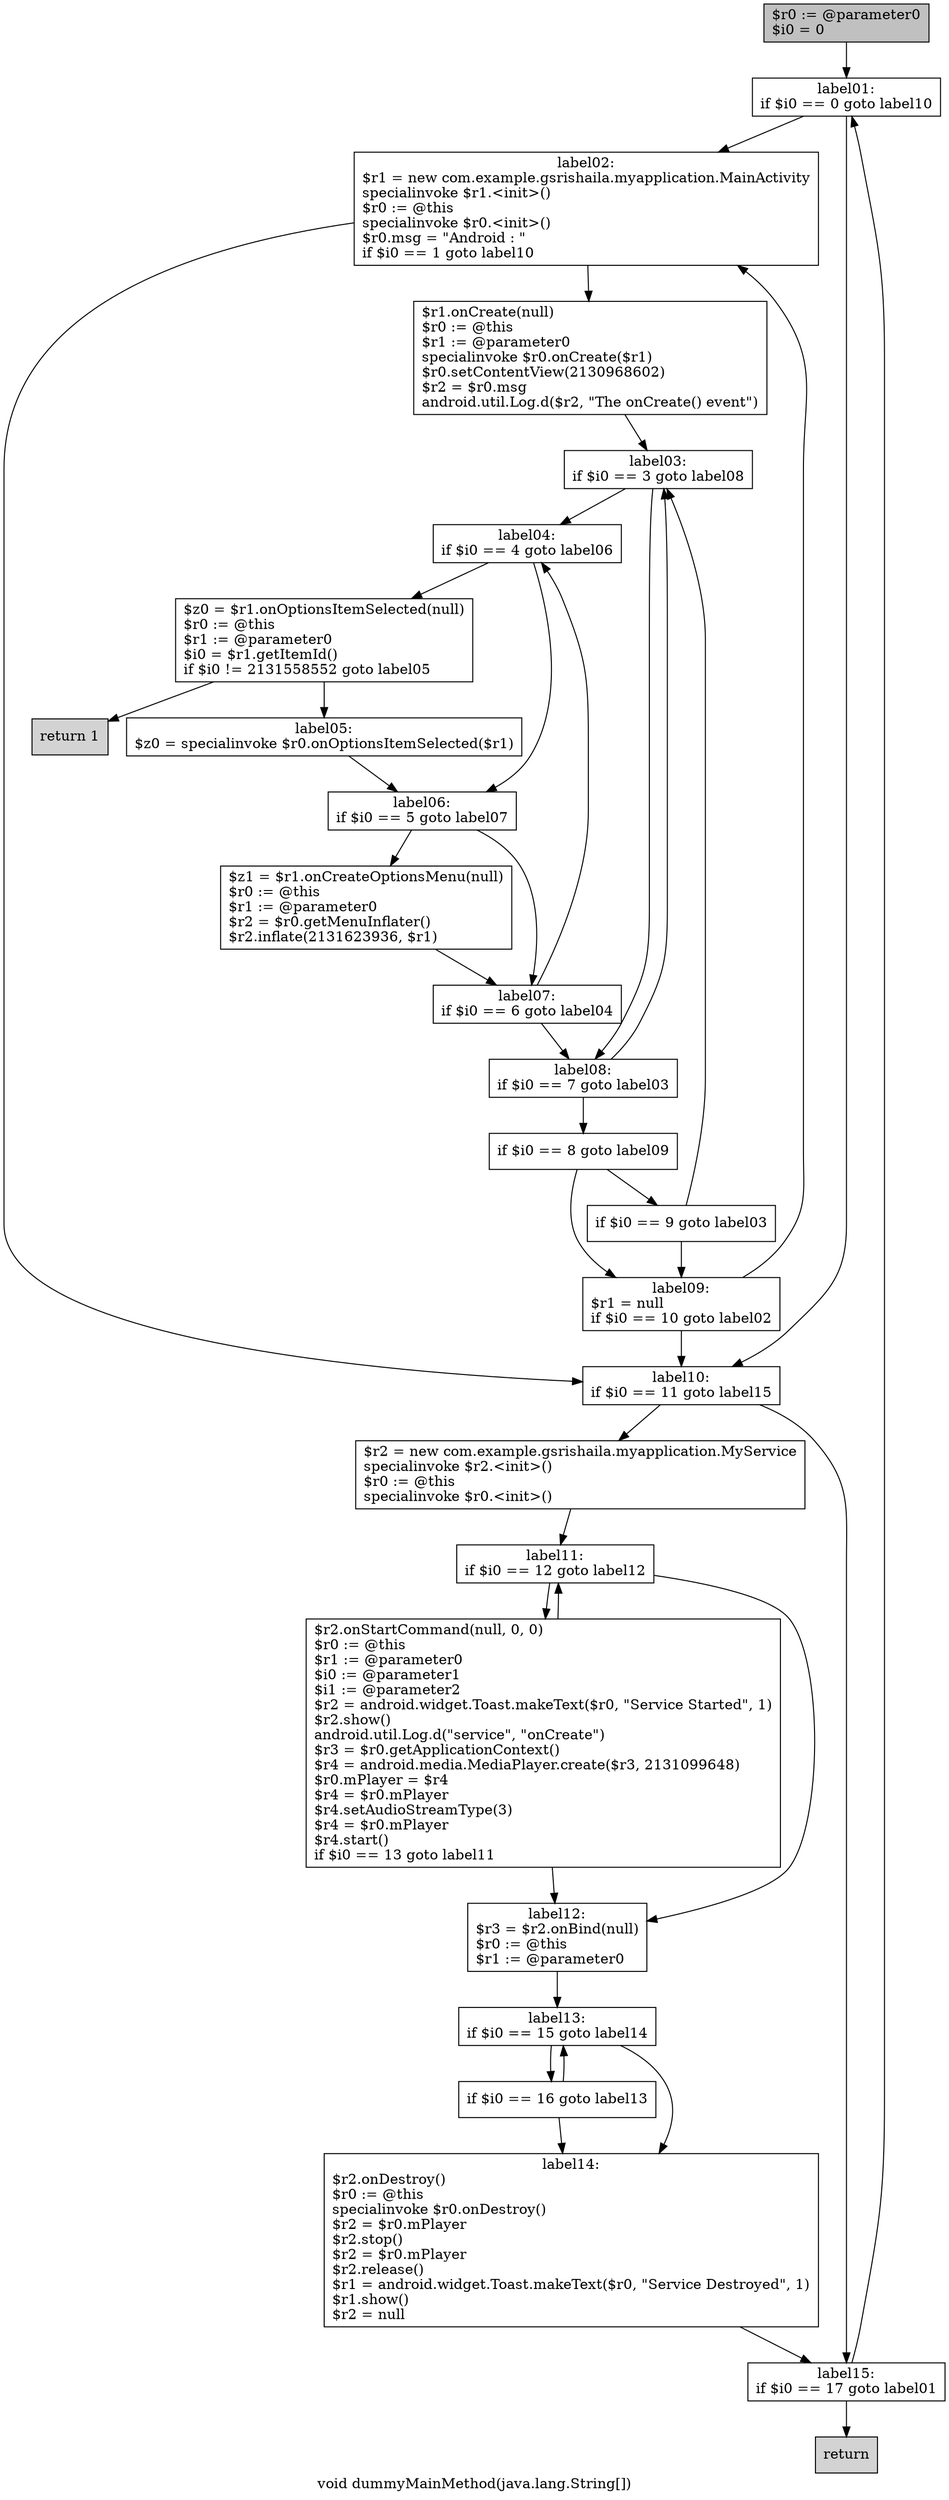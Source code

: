 digraph "void dummyMainMethod(java.lang.String[])" {
    label="void dummyMainMethod(java.lang.String[])";
    node [shape=box];
    "0" [style=filled,fillcolor=gray,label="$r0 := @parameter0\l$i0 = 0\l",];
    "1" [label="label01:\nif $i0 == 0 goto label10\l",];
    "0"->"1";
    "2" [label="label02:\n$r1 = new com.example.gsrishaila.myapplication.MainActivity\lspecialinvoke $r1.<init>()\l$r0 := @this\lspecialinvoke $r0.<init>()\l$r0.msg = \"Android : \"\lif $i0 == 1 goto label10\l",];
    "1"->"2";
    "16" [label="label10:\nif $i0 == 11 goto label15\l",];
    "1"->"16";
    "3" [label="$r1.onCreate(null)\l$r0 := @this\l$r1 := @parameter0\lspecialinvoke $r0.onCreate($r1)\l$r0.setContentView(2130968602)\l$r2 = $r0.msg\landroid.util.Log.d($r2, \"The onCreate() event\")\l",];
    "2"->"3";
    "2"->"16";
    "4" [label="label03:\nif $i0 == 3 goto label08\l",];
    "3"->"4";
    "5" [label="label04:\nif $i0 == 4 goto label06\l",];
    "4"->"5";
    "12" [label="label08:\nif $i0 == 7 goto label03\l",];
    "4"->"12";
    "6" [label="$z0 = $r1.onOptionsItemSelected(null)\l$r0 := @this\l$r1 := @parameter0\l$i0 = $r1.getItemId()\lif $i0 != 2131558552 goto label05\l",];
    "5"->"6";
    "9" [label="label06:\nif $i0 == 5 goto label07\l",];
    "5"->"9";
    "7" [style=filled,fillcolor=lightgray,label="return 1\l",];
    "6"->"7";
    "8" [label="label05:\n$z0 = specialinvoke $r0.onOptionsItemSelected($r1)\l",];
    "6"->"8";
    "8"->"9";
    "10" [label="$z1 = $r1.onCreateOptionsMenu(null)\l$r0 := @this\l$r1 := @parameter0\l$r2 = $r0.getMenuInflater()\l$r2.inflate(2131623936, $r1)\l",];
    "9"->"10";
    "11" [label="label07:\nif $i0 == 6 goto label04\l",];
    "9"->"11";
    "10"->"11";
    "11"->"5";
    "11"->"12";
    "12"->"4";
    "13" [label="if $i0 == 8 goto label09\l",];
    "12"->"13";
    "14" [label="if $i0 == 9 goto label03\l",];
    "13"->"14";
    "15" [label="label09:\n$r1 = null\lif $i0 == 10 goto label02\l",];
    "13"->"15";
    "14"->"4";
    "14"->"15";
    "15"->"2";
    "15"->"16";
    "17" [label="$r2 = new com.example.gsrishaila.myapplication.MyService\lspecialinvoke $r2.<init>()\l$r0 := @this\lspecialinvoke $r0.<init>()\l",];
    "16"->"17";
    "24" [label="label15:\nif $i0 == 17 goto label01\l",];
    "16"->"24";
    "18" [label="label11:\nif $i0 == 12 goto label12\l",];
    "17"->"18";
    "19" [label="$r2.onStartCommand(null, 0, 0)\l$r0 := @this\l$r1 := @parameter0\l$i0 := @parameter1\l$i1 := @parameter2\l$r2 = android.widget.Toast.makeText($r0, \"Service Started\", 1)\l$r2.show()\landroid.util.Log.d(\"service\", \"onCreate\")\l$r3 = $r0.getApplicationContext()\l$r4 = android.media.MediaPlayer.create($r3, 2131099648)\l$r0.mPlayer = $r4\l$r4 = $r0.mPlayer\l$r4.setAudioStreamType(3)\l$r4 = $r0.mPlayer\l$r4.start()\lif $i0 == 13 goto label11\l",];
    "18"->"19";
    "20" [label="label12:\n$r3 = $r2.onBind(null)\l$r0 := @this\l$r1 := @parameter0\l",];
    "18"->"20";
    "19"->"18";
    "19"->"20";
    "21" [label="label13:\nif $i0 == 15 goto label14\l",];
    "20"->"21";
    "22" [label="if $i0 == 16 goto label13\l",];
    "21"->"22";
    "23" [label="label14:\n$r2.onDestroy()\l$r0 := @this\lspecialinvoke $r0.onDestroy()\l$r2 = $r0.mPlayer\l$r2.stop()\l$r2 = $r0.mPlayer\l$r2.release()\l$r1 = android.widget.Toast.makeText($r0, \"Service Destroyed\", 1)\l$r1.show()\l$r2 = null\l",];
    "21"->"23";
    "22"->"21";
    "22"->"23";
    "23"->"24";
    "24"->"1";
    "25" [style=filled,fillcolor=lightgray,label="return\l",];
    "24"->"25";
}
